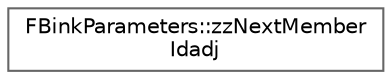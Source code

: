 digraph "Graphical Class Hierarchy"
{
 // INTERACTIVE_SVG=YES
 // LATEX_PDF_SIZE
  bgcolor="transparent";
  edge [fontname=Helvetica,fontsize=10,labelfontname=Helvetica,labelfontsize=10];
  node [fontname=Helvetica,fontsize=10,shape=box,height=0.2,width=0.4];
  rankdir="LR";
  Node0 [id="Node000000",label="FBinkParameters::zzNextMember\lIdadj",height=0.2,width=0.4,color="grey40", fillcolor="white", style="filled",URL="$db/dde/structFBinkParameters_1_1zzNextMemberIdadj.html",tooltip=" "];
}
